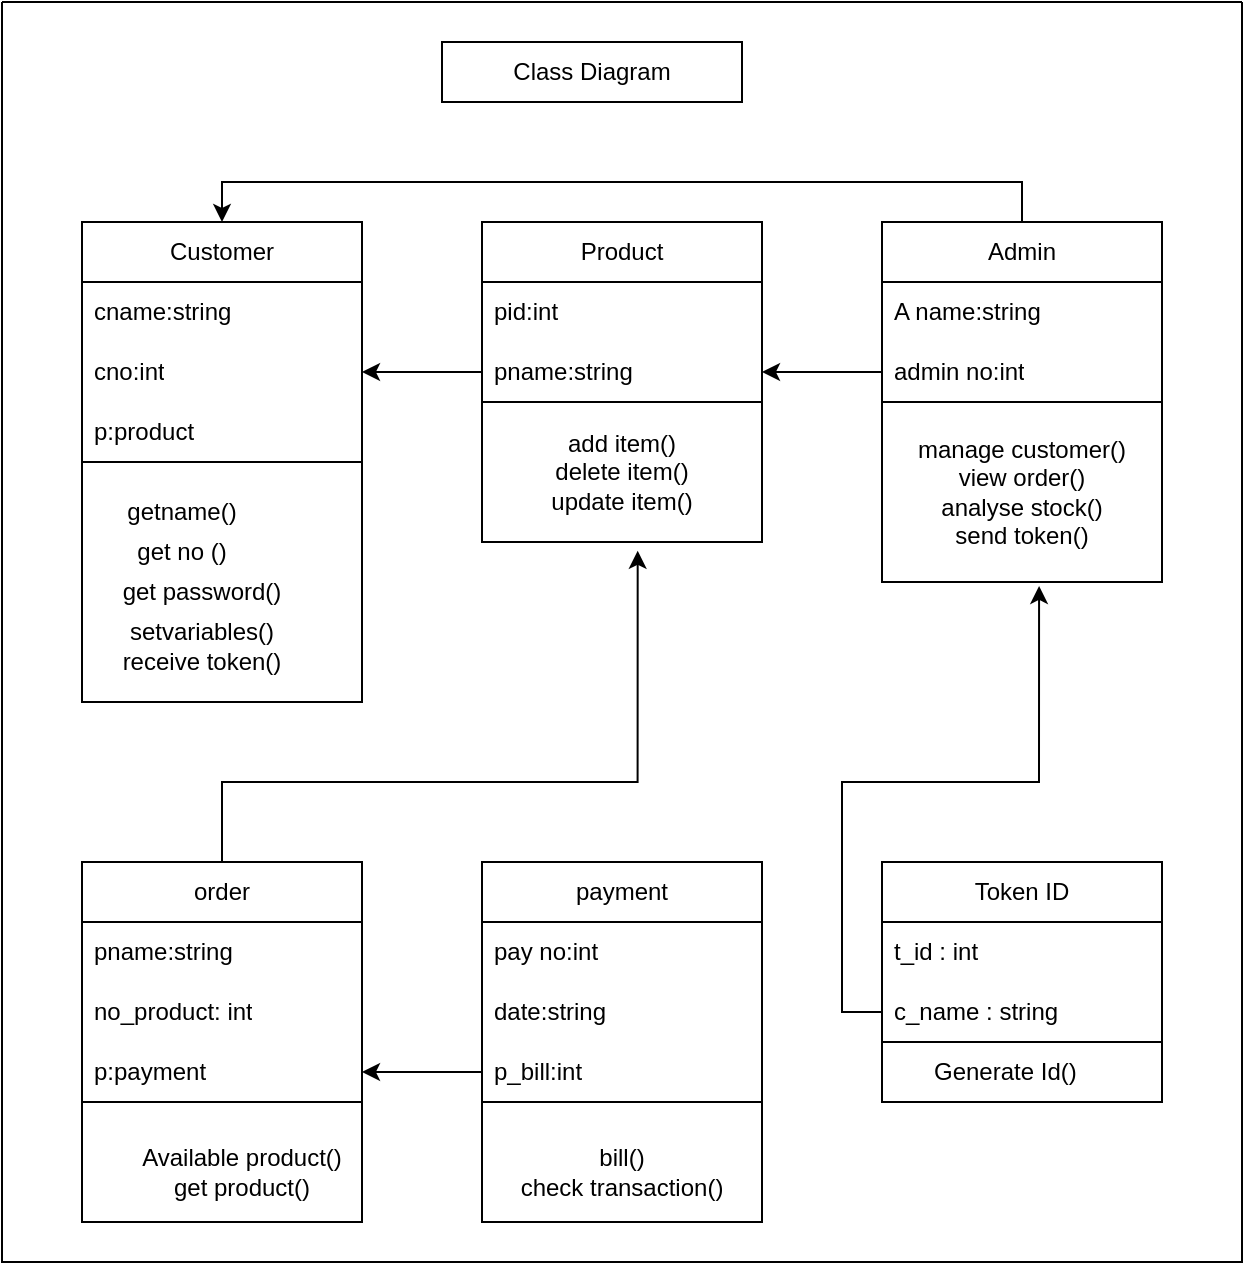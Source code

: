 <mxfile version="20.5.3"><diagram id="m_EhDEDZKW4JvjwfVnlL" name="Page-1"><mxGraphModel dx="1172" dy="696" grid="1" gridSize="10" guides="1" tooltips="1" connect="1" arrows="1" fold="1" page="1" pageScale="1" pageWidth="850" pageHeight="1100" math="0" shadow="0"><root><mxCell id="0"/><mxCell id="1" parent="0"/><mxCell id="62VTEF1Uic6CGle35VLm-2" value="Customer" style="swimlane;fontStyle=0;childLayout=stackLayout;horizontal=1;startSize=30;horizontalStack=0;resizeParent=1;resizeParentMax=0;resizeLast=0;collapsible=1;marginBottom=0;whiteSpace=wrap;html=1;" vertex="1" parent="1"><mxGeometry x="180" y="180" width="140" height="120" as="geometry"><mxRectangle x="140" y="330" width="90" height="30" as="alternateBounds"/></mxGeometry></mxCell><mxCell id="62VTEF1Uic6CGle35VLm-3" value="cname:string" style="text;strokeColor=none;fillColor=none;align=left;verticalAlign=middle;spacingLeft=4;spacingRight=4;overflow=hidden;points=[[0,0.5],[1,0.5]];portConstraint=eastwest;rotatable=0;whiteSpace=wrap;html=1;" vertex="1" parent="62VTEF1Uic6CGle35VLm-2"><mxGeometry y="30" width="140" height="30" as="geometry"/></mxCell><mxCell id="62VTEF1Uic6CGle35VLm-4" value="cno:int" style="text;strokeColor=none;fillColor=none;align=left;verticalAlign=middle;spacingLeft=4;spacingRight=4;overflow=hidden;points=[[0,0.5],[1,0.5]];portConstraint=eastwest;rotatable=0;whiteSpace=wrap;html=1;" vertex="1" parent="62VTEF1Uic6CGle35VLm-2"><mxGeometry y="60" width="140" height="30" as="geometry"/></mxCell><mxCell id="62VTEF1Uic6CGle35VLm-5" value="p:product" style="text;strokeColor=none;fillColor=none;align=left;verticalAlign=middle;spacingLeft=4;spacingRight=4;overflow=hidden;points=[[0,0.5],[1,0.5]];portConstraint=eastwest;rotatable=0;whiteSpace=wrap;html=1;" vertex="1" parent="62VTEF1Uic6CGle35VLm-2"><mxGeometry y="90" width="140" height="30" as="geometry"/></mxCell><mxCell id="62VTEF1Uic6CGle35VLm-7" value="" style="swimlane;startSize=0;" vertex="1" parent="1"><mxGeometry x="180" y="300" width="140" height="120" as="geometry"/></mxCell><mxCell id="62VTEF1Uic6CGle35VLm-8" value="getname()" style="text;html=1;strokeColor=none;fillColor=none;align=center;verticalAlign=middle;whiteSpace=wrap;rounded=0;" vertex="1" parent="62VTEF1Uic6CGle35VLm-7"><mxGeometry x="20" y="10" width="60" height="30" as="geometry"/></mxCell><mxCell id="62VTEF1Uic6CGle35VLm-16" value="get no ()" style="text;html=1;strokeColor=none;fillColor=none;align=center;verticalAlign=middle;whiteSpace=wrap;rounded=0;" vertex="1" parent="62VTEF1Uic6CGle35VLm-7"><mxGeometry x="20" y="30" width="60" height="30" as="geometry"/></mxCell><mxCell id="62VTEF1Uic6CGle35VLm-15" value="get password()" style="text;html=1;strokeColor=none;fillColor=none;align=center;verticalAlign=middle;whiteSpace=wrap;rounded=0;" vertex="1" parent="62VTEF1Uic6CGle35VLm-7"><mxGeometry x="10" y="50" width="100" height="30" as="geometry"/></mxCell><mxCell id="62VTEF1Uic6CGle35VLm-14" value="setvariables()" style="text;html=1;strokeColor=none;fillColor=none;align=center;verticalAlign=middle;whiteSpace=wrap;rounded=0;" vertex="1" parent="62VTEF1Uic6CGle35VLm-7"><mxGeometry x="30" y="70" width="60" height="30" as="geometry"/></mxCell><mxCell id="62VTEF1Uic6CGle35VLm-13" value="receive token()" style="text;html=1;strokeColor=none;fillColor=none;align=center;verticalAlign=middle;whiteSpace=wrap;rounded=0;" vertex="1" parent="62VTEF1Uic6CGle35VLm-7"><mxGeometry x="10" y="85" width="100" height="30" as="geometry"/></mxCell><mxCell id="62VTEF1Uic6CGle35VLm-19" value="Product" style="swimlane;fontStyle=0;childLayout=stackLayout;horizontal=1;startSize=30;horizontalStack=0;resizeParent=1;resizeParentMax=0;resizeLast=0;collapsible=1;marginBottom=0;whiteSpace=wrap;html=1;" vertex="1" parent="1"><mxGeometry x="380" y="180" width="140" height="90" as="geometry"/></mxCell><mxCell id="62VTEF1Uic6CGle35VLm-20" value="pid:int" style="text;strokeColor=none;fillColor=none;align=left;verticalAlign=middle;spacingLeft=4;spacingRight=4;overflow=hidden;points=[[0,0.5],[1,0.5]];portConstraint=eastwest;rotatable=0;whiteSpace=wrap;html=1;" vertex="1" parent="62VTEF1Uic6CGle35VLm-19"><mxGeometry y="30" width="140" height="30" as="geometry"/></mxCell><mxCell id="62VTEF1Uic6CGle35VLm-21" value="pname:string" style="text;strokeColor=none;fillColor=none;align=left;verticalAlign=middle;spacingLeft=4;spacingRight=4;overflow=hidden;points=[[0,0.5],[1,0.5]];portConstraint=eastwest;rotatable=0;whiteSpace=wrap;html=1;" vertex="1" parent="62VTEF1Uic6CGle35VLm-19"><mxGeometry y="60" width="140" height="30" as="geometry"/></mxCell><mxCell id="62VTEF1Uic6CGle35VLm-24" value="" style="swimlane;startSize=0;" vertex="1" parent="1"><mxGeometry x="380" y="270" width="140" height="70" as="geometry"/></mxCell><mxCell id="62VTEF1Uic6CGle35VLm-25" value="add item()&lt;br&gt;delete item()&lt;br&gt;update item()" style="text;html=1;strokeColor=none;fillColor=none;align=center;verticalAlign=middle;whiteSpace=wrap;rounded=0;" vertex="1" parent="62VTEF1Uic6CGle35VLm-24"><mxGeometry y="20" width="140" height="30" as="geometry"/></mxCell><mxCell id="62VTEF1Uic6CGle35VLm-56" style="edgeStyle=orthogonalEdgeStyle;rounded=0;orthogonalLoop=1;jettySize=auto;html=1;entryX=0.5;entryY=0;entryDx=0;entryDy=0;" edge="1" parent="1" source="62VTEF1Uic6CGle35VLm-26" target="62VTEF1Uic6CGle35VLm-2"><mxGeometry relative="1" as="geometry"><Array as="points"><mxPoint x="650" y="160"/><mxPoint x="250" y="160"/></Array></mxGeometry></mxCell><mxCell id="62VTEF1Uic6CGle35VLm-26" value="Admin" style="swimlane;fontStyle=0;childLayout=stackLayout;horizontal=1;startSize=30;horizontalStack=0;resizeParent=1;resizeParentMax=0;resizeLast=0;collapsible=1;marginBottom=0;whiteSpace=wrap;html=1;" vertex="1" parent="1"><mxGeometry x="580" y="180" width="140" height="90" as="geometry"/></mxCell><mxCell id="62VTEF1Uic6CGle35VLm-27" value="A name:string" style="text;strokeColor=none;fillColor=none;align=left;verticalAlign=middle;spacingLeft=4;spacingRight=4;overflow=hidden;points=[[0,0.5],[1,0.5]];portConstraint=eastwest;rotatable=0;whiteSpace=wrap;html=1;" vertex="1" parent="62VTEF1Uic6CGle35VLm-26"><mxGeometry y="30" width="140" height="30" as="geometry"/></mxCell><mxCell id="62VTEF1Uic6CGle35VLm-28" value="admin no:int" style="text;strokeColor=none;fillColor=none;align=left;verticalAlign=middle;spacingLeft=4;spacingRight=4;overflow=hidden;points=[[0,0.5],[1,0.5]];portConstraint=eastwest;rotatable=0;whiteSpace=wrap;html=1;" vertex="1" parent="62VTEF1Uic6CGle35VLm-26"><mxGeometry y="60" width="140" height="30" as="geometry"/></mxCell><mxCell id="62VTEF1Uic6CGle35VLm-30" value="" style="swimlane;startSize=0;" vertex="1" parent="1"><mxGeometry x="580" y="270" width="140" height="90" as="geometry"/></mxCell><mxCell id="62VTEF1Uic6CGle35VLm-31" value="manage customer()&lt;br&gt;view order()&lt;br&gt;analyse stock()&lt;br&gt;send token()" style="text;html=1;strokeColor=none;fillColor=none;align=center;verticalAlign=middle;whiteSpace=wrap;rounded=0;" vertex="1" parent="62VTEF1Uic6CGle35VLm-30"><mxGeometry x="10" y="30" width="120" height="30" as="geometry"/></mxCell><mxCell id="62VTEF1Uic6CGle35VLm-55" style="edgeStyle=orthogonalEdgeStyle;rounded=0;orthogonalLoop=1;jettySize=auto;html=1;entryX=0.556;entryY=1.063;entryDx=0;entryDy=0;entryPerimeter=0;" edge="1" parent="1" source="62VTEF1Uic6CGle35VLm-32" target="62VTEF1Uic6CGle35VLm-24"><mxGeometry relative="1" as="geometry"><Array as="points"><mxPoint x="250" y="460"/><mxPoint x="458" y="460"/></Array></mxGeometry></mxCell><mxCell id="62VTEF1Uic6CGle35VLm-32" value="order" style="swimlane;fontStyle=0;childLayout=stackLayout;horizontal=1;startSize=30;horizontalStack=0;resizeParent=1;resizeParentMax=0;resizeLast=0;collapsible=1;marginBottom=0;whiteSpace=wrap;html=1;" vertex="1" parent="1"><mxGeometry x="180" y="500" width="140" height="180" as="geometry"/></mxCell><mxCell id="62VTEF1Uic6CGle35VLm-33" value="pname:string" style="text;strokeColor=none;fillColor=none;align=left;verticalAlign=middle;spacingLeft=4;spacingRight=4;overflow=hidden;points=[[0,0.5],[1,0.5]];portConstraint=eastwest;rotatable=0;whiteSpace=wrap;html=1;" vertex="1" parent="62VTEF1Uic6CGle35VLm-32"><mxGeometry y="30" width="140" height="30" as="geometry"/></mxCell><mxCell id="62VTEF1Uic6CGle35VLm-34" value="no_product: int" style="text;strokeColor=none;fillColor=none;align=left;verticalAlign=middle;spacingLeft=4;spacingRight=4;overflow=hidden;points=[[0,0.5],[1,0.5]];portConstraint=eastwest;rotatable=0;whiteSpace=wrap;html=1;" vertex="1" parent="62VTEF1Uic6CGle35VLm-32"><mxGeometry y="60" width="140" height="30" as="geometry"/></mxCell><mxCell id="62VTEF1Uic6CGle35VLm-35" value="p:payment" style="text;strokeColor=none;fillColor=none;align=left;verticalAlign=middle;spacingLeft=4;spacingRight=4;overflow=hidden;points=[[0,0.5],[1,0.5]];portConstraint=eastwest;rotatable=0;whiteSpace=wrap;html=1;" vertex="1" parent="62VTEF1Uic6CGle35VLm-32"><mxGeometry y="90" width="140" height="30" as="geometry"/></mxCell><mxCell id="62VTEF1Uic6CGle35VLm-36" value="" style="swimlane;startSize=0;" vertex="1" parent="62VTEF1Uic6CGle35VLm-32"><mxGeometry y="120" width="140" height="60" as="geometry"/></mxCell><mxCell id="62VTEF1Uic6CGle35VLm-37" value="Available product()&lt;br&gt;get product()" style="text;html=1;strokeColor=none;fillColor=none;align=center;verticalAlign=middle;whiteSpace=wrap;rounded=0;" vertex="1" parent="1"><mxGeometry x="180" y="640" width="160" height="30" as="geometry"/></mxCell><mxCell id="62VTEF1Uic6CGle35VLm-38" value="payment" style="swimlane;fontStyle=0;childLayout=stackLayout;horizontal=1;startSize=30;horizontalStack=0;resizeParent=1;resizeParentMax=0;resizeLast=0;collapsible=1;marginBottom=0;whiteSpace=wrap;html=1;" vertex="1" parent="1"><mxGeometry x="380" y="500" width="140" height="120" as="geometry"/></mxCell><mxCell id="62VTEF1Uic6CGle35VLm-39" value="pay no:int" style="text;strokeColor=none;fillColor=none;align=left;verticalAlign=middle;spacingLeft=4;spacingRight=4;overflow=hidden;points=[[0,0.5],[1,0.5]];portConstraint=eastwest;rotatable=0;whiteSpace=wrap;html=1;" vertex="1" parent="62VTEF1Uic6CGle35VLm-38"><mxGeometry y="30" width="140" height="30" as="geometry"/></mxCell><mxCell id="62VTEF1Uic6CGle35VLm-40" value="date:string" style="text;strokeColor=none;fillColor=none;align=left;verticalAlign=middle;spacingLeft=4;spacingRight=4;overflow=hidden;points=[[0,0.5],[1,0.5]];portConstraint=eastwest;rotatable=0;whiteSpace=wrap;html=1;" vertex="1" parent="62VTEF1Uic6CGle35VLm-38"><mxGeometry y="60" width="140" height="30" as="geometry"/></mxCell><mxCell id="62VTEF1Uic6CGle35VLm-41" value="p_bill:int" style="text;strokeColor=none;fillColor=none;align=left;verticalAlign=middle;spacingLeft=4;spacingRight=4;overflow=hidden;points=[[0,0.5],[1,0.5]];portConstraint=eastwest;rotatable=0;whiteSpace=wrap;html=1;" vertex="1" parent="62VTEF1Uic6CGle35VLm-38"><mxGeometry y="90" width="140" height="30" as="geometry"/></mxCell><mxCell id="62VTEF1Uic6CGle35VLm-42" value="" style="swimlane;startSize=0;" vertex="1" parent="1"><mxGeometry x="380" y="620" width="140" height="60" as="geometry"/></mxCell><mxCell id="62VTEF1Uic6CGle35VLm-43" value="bill()&lt;br&gt;check transaction()" style="text;html=1;strokeColor=none;fillColor=none;align=center;verticalAlign=middle;whiteSpace=wrap;rounded=0;" vertex="1" parent="62VTEF1Uic6CGle35VLm-42"><mxGeometry x="15" y="20" width="110" height="30" as="geometry"/></mxCell><mxCell id="62VTEF1Uic6CGle35VLm-44" value="Token ID" style="swimlane;fontStyle=0;childLayout=stackLayout;horizontal=1;startSize=30;horizontalStack=0;resizeParent=1;resizeParentMax=0;resizeLast=0;collapsible=1;marginBottom=0;whiteSpace=wrap;html=1;" vertex="1" parent="1"><mxGeometry x="580" y="500" width="140" height="90" as="geometry"/></mxCell><mxCell id="62VTEF1Uic6CGle35VLm-45" value="t_id : int" style="text;strokeColor=none;fillColor=none;align=left;verticalAlign=middle;spacingLeft=4;spacingRight=4;overflow=hidden;points=[[0,0.5],[1,0.5]];portConstraint=eastwest;rotatable=0;whiteSpace=wrap;html=1;" vertex="1" parent="62VTEF1Uic6CGle35VLm-44"><mxGeometry y="30" width="140" height="30" as="geometry"/></mxCell><mxCell id="62VTEF1Uic6CGle35VLm-46" value="c_name : string" style="text;strokeColor=none;fillColor=none;align=left;verticalAlign=middle;spacingLeft=4;spacingRight=4;overflow=hidden;points=[[0,0.5],[1,0.5]];portConstraint=eastwest;rotatable=0;whiteSpace=wrap;html=1;" vertex="1" parent="62VTEF1Uic6CGle35VLm-44"><mxGeometry y="60" width="140" height="30" as="geometry"/></mxCell><mxCell id="62VTEF1Uic6CGle35VLm-48" value="" style="swimlane;startSize=0;" vertex="1" parent="1"><mxGeometry x="580" y="590" width="140" height="30" as="geometry"/></mxCell><mxCell id="62VTEF1Uic6CGle35VLm-49" value="Generate Id()" style="text;strokeColor=none;fillColor=none;align=left;verticalAlign=middle;spacingLeft=4;spacingRight=4;overflow=hidden;points=[[0,0.5],[1,0.5]];portConstraint=eastwest;rotatable=0;whiteSpace=wrap;html=1;" vertex="1" parent="62VTEF1Uic6CGle35VLm-48"><mxGeometry x="20" width="100" height="30" as="geometry"/></mxCell><mxCell id="62VTEF1Uic6CGle35VLm-50" style="edgeStyle=orthogonalEdgeStyle;rounded=0;orthogonalLoop=1;jettySize=auto;html=1;entryX=1;entryY=0.5;entryDx=0;entryDy=0;" edge="1" parent="1" source="62VTEF1Uic6CGle35VLm-21" target="62VTEF1Uic6CGle35VLm-4"><mxGeometry relative="1" as="geometry"/></mxCell><mxCell id="62VTEF1Uic6CGle35VLm-51" style="edgeStyle=orthogonalEdgeStyle;rounded=0;orthogonalLoop=1;jettySize=auto;html=1;entryX=1;entryY=0.5;entryDx=0;entryDy=0;" edge="1" parent="1" source="62VTEF1Uic6CGle35VLm-28" target="62VTEF1Uic6CGle35VLm-21"><mxGeometry relative="1" as="geometry"/></mxCell><mxCell id="62VTEF1Uic6CGle35VLm-52" style="edgeStyle=orthogonalEdgeStyle;rounded=0;orthogonalLoop=1;jettySize=auto;html=1;entryX=1;entryY=0.5;entryDx=0;entryDy=0;" edge="1" parent="1" source="62VTEF1Uic6CGle35VLm-41" target="62VTEF1Uic6CGle35VLm-35"><mxGeometry relative="1" as="geometry"/></mxCell><mxCell id="62VTEF1Uic6CGle35VLm-53" style="edgeStyle=orthogonalEdgeStyle;rounded=0;orthogonalLoop=1;jettySize=auto;html=1;entryX=0.561;entryY=1.022;entryDx=0;entryDy=0;entryPerimeter=0;" edge="1" parent="1" source="62VTEF1Uic6CGle35VLm-46" target="62VTEF1Uic6CGle35VLm-30"><mxGeometry relative="1" as="geometry"/></mxCell><mxCell id="62VTEF1Uic6CGle35VLm-57" value="Class Diagram" style="text;html=1;strokeColor=default;fillColor=none;align=center;verticalAlign=middle;whiteSpace=wrap;rounded=0;" vertex="1" parent="1"><mxGeometry x="360" y="90" width="150" height="30" as="geometry"/></mxCell><mxCell id="62VTEF1Uic6CGle35VLm-58" value="" style="swimlane;startSize=0;strokeColor=default;" vertex="1" parent="1"><mxGeometry x="140" y="70" width="620" height="630" as="geometry"/></mxCell></root></mxGraphModel></diagram></mxfile>